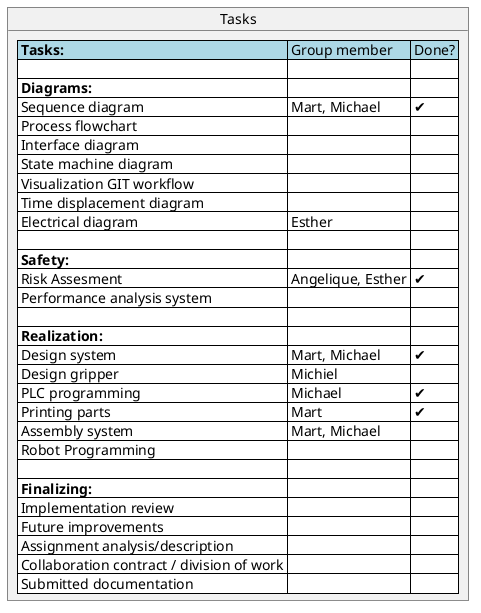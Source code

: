 @startuml Tasks
object Tasks {
    <#lightblue>|= Tasks: | Group member | Done? |
    <#white>| |
    <#white>|= Diagrams: | |
    <#white>| Sequence diagram | Mart, Michael | ✔|
    <#white>| Process flowchart | | |
    <#white>| Interface diagram | | |
    <#white>| State machine diagram | | |
    <#white>| Visualization GIT workflow | | |
    <#white>| Time displacement diagram | | |
    <#white>| Electrical diagram | Esther | |
    <#white>| |
    <#white>|= Safety: | | 
    <#white>| Risk Assesment | Angelique, Esther | ✔ |
    <#white>| Performance analysis system | | |
    <#white>| |
    <#white>|= Realization: | | 
    <#white>| Design system | Mart, Michael| ✔ |
    <#white>| Design gripper | Michiel | |
    <#white>| PLC programming | Michael | ✔ |
    <#white>| Printing parts | Mart | ✔ |
    <#white>| Assembly system | Mart, Michael | |
    <#white>| Robot Programming | | |
    <#white>| |
    <#white>|= Finalizing: | |
    <#white>| Implementation review | | |
    <#white>| Future improvements | | |
    <#white>| Assignment analysis/description | | |
    <#white>| Collaboration contract / division of work | | |
    <#white>| Submitted documentation | | | 

  
}
@enduml